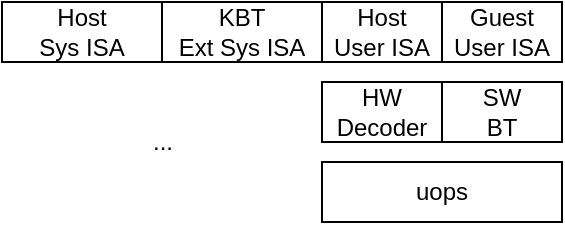 <?xml version="1.0"?>
<mxfile version="15.7.3" type="device">
  <diagram id="PuQBIiHJGGjWXFLN1AKw" name="Page-1">
    <mxGraphModel dx="2" dy="1" grid="1" gridSize="10" guides="1" tooltips="1" connect="1" arrows="1" fold="1" page="1" pageScale="1" pageWidth="850" pageHeight="1100" math="0" shadow="0">
      <root>
        <mxCell id="0"/>
        <mxCell id="1" parent="0"/>
        <mxCell id="gW2qjSdH-BU49Pkqxa6X-1" value="SW&lt;br&gt;BT" style="rounded=0;whiteSpace=wrap;html=1;" parent="1" vertex="1">
          <mxGeometry x="300" y="120" width="60" height="30" as="geometry"/>
        </mxCell>
        <mxCell id="gW2qjSdH-BU49Pkqxa6X-2" value="uops" style="whiteSpace=wrap;html=1;" parent="1" vertex="1">
          <mxGeometry x="240" y="160" width="120" height="30" as="geometry"/>
        </mxCell>
        <mxCell id="gW2qjSdH-BU49Pkqxa6X-3" value="Host&lt;br&gt;User ISA" style="rounded=0;whiteSpace=wrap;html=1;" parent="1" vertex="1">
          <mxGeometry x="240" y="80" width="60" height="30" as="geometry"/>
        </mxCell>
        <mxCell id="gW2qjSdH-BU49Pkqxa6X-4" value="HW&lt;br&gt;Decoder" style="rounded=0;whiteSpace=wrap;html=1;" parent="1" vertex="1">
          <mxGeometry x="240" y="120" width="60" height="30" as="geometry"/>
        </mxCell>
        <mxCell id="gW2qjSdH-BU49Pkqxa6X-5" value="Guest&lt;br&gt;User ISA" style="rounded=0;whiteSpace=wrap;html=1;" parent="1" vertex="1">
          <mxGeometry x="300" y="80" width="60" height="30" as="geometry"/>
        </mxCell>
        <mxCell id="gW2qjSdH-BU49Pkqxa6X-6" value="Host&lt;br&gt;Sys ISA" style="rounded=0;whiteSpace=wrap;html=1;" parent="1" vertex="1">
          <mxGeometry x="80" y="80" width="80" height="30" as="geometry"/>
        </mxCell>
        <mxCell id="gW2qjSdH-BU49Pkqxa6X-8" value="..." style="text;html=1;align=center;verticalAlign=middle;resizable=0;points=[];autosize=1;strokeColor=none;fillColor=none;" parent="1" vertex="1">
          <mxGeometry x="145" y="140" width="30" height="20" as="geometry"/>
        </mxCell>
        <mxCell id="gW2qjSdH-BU49Pkqxa6X-9" value="KBT&lt;br&gt;Ext Sys ISA" style="rounded=0;whiteSpace=wrap;html=1;" parent="1" vertex="1">
          <mxGeometry x="160" y="80" width="80" height="30" as="geometry"/>
        </mxCell>
      </root>
    </mxGraphModel>
  </diagram>
</mxfile>
